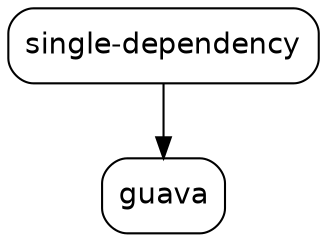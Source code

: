 digraph "single-dependency" {
  node [shape="box",style="rounded",fontname="Helvetica",fontsize="14"]
  edge [fontsize="10",fontname="Helvetica"]

  // Node Definitions:
  "com.github.ferstl:single-dependency"[label=<single-dependency>]
  "com.google.guava:guava"[label=<guava>]

  // Edge Definitions:
  "com.github.ferstl:single-dependency" -> "com.google.guava:guava"
}
